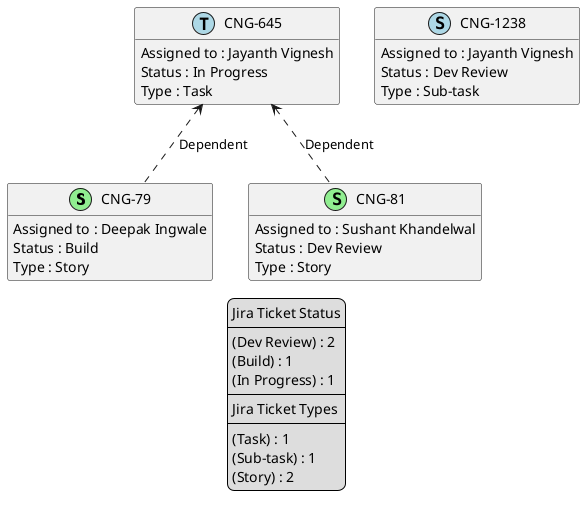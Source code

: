 @startuml
'https://plantuml.com/class-diagram

' GENERATE CLASS DIAGRAM ===========
' Generated at    : Fri Apr 12 19:54:48 CEST 2024

hide empty members

legend
Jira Ticket Status
----
(Dev Review) : 2
(Build) : 1
(In Progress) : 1
----
Jira Ticket Types
----
(Task) : 1
(Sub-task) : 1
(Story) : 2
end legend


' Tickets =======
class "CNG-79" << (S,lightgreen) >> {
  Assigned to : Deepak Ingwale
  Status : Build
  Type : Story
}

class "CNG-1238" << (S,lightblue) >> {
  Assigned to : Jayanth Vignesh
  Status : Dev Review
  Type : Sub-task
}

class "CNG-81" << (S,lightgreen) >> {
  Assigned to : Sushant Khandelwal
  Status : Dev Review
  Type : Story
}

class "CNG-645" << (T,lightblue) >> {
  Assigned to : Jayanth Vignesh
  Status : In Progress
  Type : Task
}



' Links =======
"CNG-645" <.. "CNG-79" : Dependent
"CNG-645" <.. "CNG-81" : Dependent


@enduml

